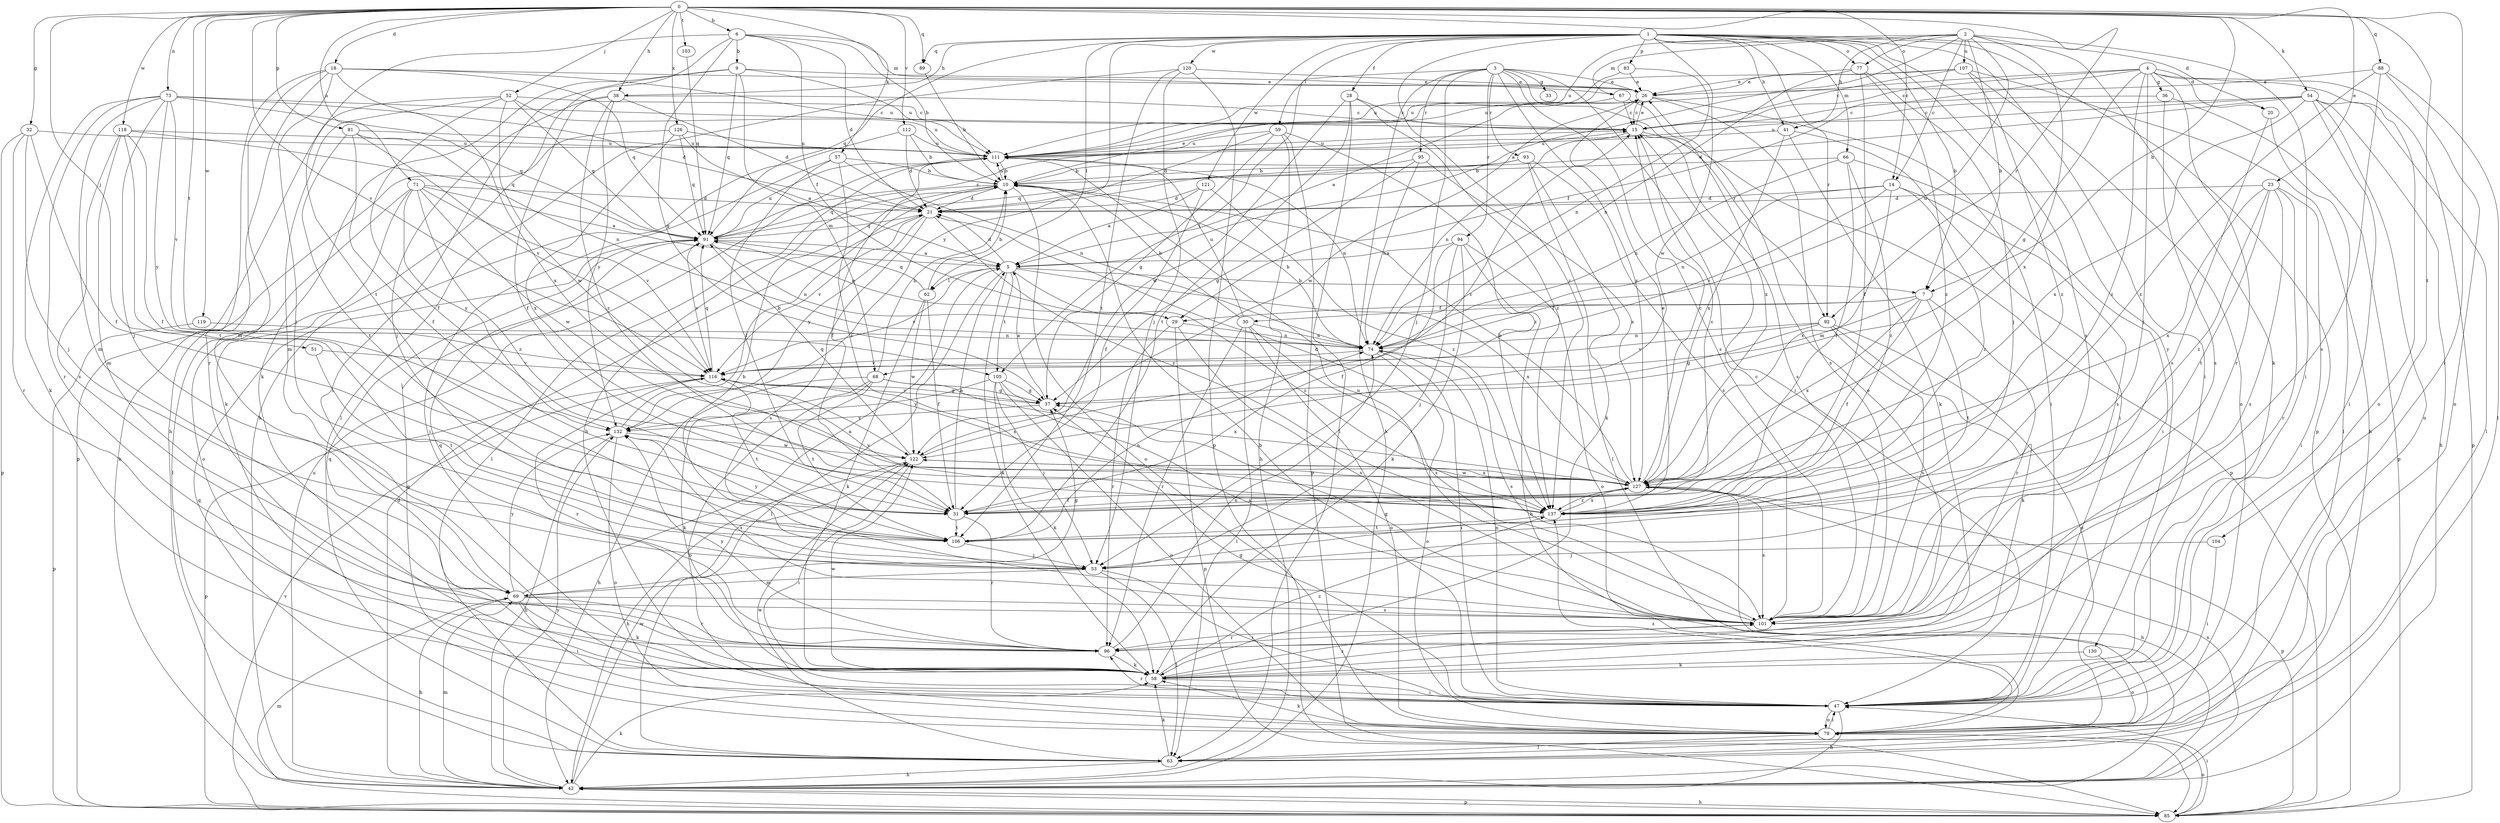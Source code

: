 strict digraph  {
0;
1;
2;
3;
4;
5;
6;
7;
9;
10;
14;
15;
18;
20;
21;
23;
26;
28;
29;
30;
31;
32;
33;
36;
37;
38;
41;
42;
47;
51;
52;
53;
54;
57;
58;
59;
62;
63;
66;
67;
68;
69;
71;
73;
74;
77;
79;
81;
83;
85;
88;
89;
91;
92;
93;
94;
95;
96;
101;
103;
104;
105;
106;
107;
111;
112;
116;
118;
119;
120;
121;
122;
126;
127;
130;
132;
137;
0 -> 6  [label=b];
0 -> 7  [label=b];
0 -> 14  [label=c];
0 -> 18  [label=d];
0 -> 23  [label=e];
0 -> 32  [label=g];
0 -> 38  [label=h];
0 -> 47  [label=i];
0 -> 51  [label=j];
0 -> 52  [label=j];
0 -> 54  [label=k];
0 -> 57  [label=k];
0 -> 71  [label=n];
0 -> 73  [label=n];
0 -> 81  [label=p];
0 -> 88  [label=q];
0 -> 89  [label=q];
0 -> 92  [label=r];
0 -> 103  [label=t];
0 -> 104  [label=t];
0 -> 105  [label=t];
0 -> 112  [label=v];
0 -> 116  [label=v];
0 -> 118  [label=w];
0 -> 119  [label=w];
0 -> 126  [label=x];
1 -> 7  [label=b];
1 -> 20  [label=d];
1 -> 28  [label=f];
1 -> 38  [label=h];
1 -> 41  [label=h];
1 -> 47  [label=i];
1 -> 59  [label=l];
1 -> 62  [label=l];
1 -> 66  [label=m];
1 -> 77  [label=o];
1 -> 83  [label=p];
1 -> 85  [label=p];
1 -> 89  [label=q];
1 -> 91  [label=q];
1 -> 92  [label=r];
1 -> 101  [label=s];
1 -> 120  [label=w];
1 -> 121  [label=w];
1 -> 122  [label=w];
1 -> 130  [label=y];
1 -> 132  [label=y];
1 -> 137  [label=z];
2 -> 5  [label=a];
2 -> 7  [label=b];
2 -> 14  [label=c];
2 -> 41  [label=h];
2 -> 47  [label=i];
2 -> 58  [label=k];
2 -> 67  [label=m];
2 -> 74  [label=n];
2 -> 77  [label=o];
2 -> 107  [label=u];
2 -> 111  [label=u];
2 -> 127  [label=x];
3 -> 26  [label=e];
3 -> 33  [label=g];
3 -> 42  [label=h];
3 -> 47  [label=i];
3 -> 53  [label=j];
3 -> 92  [label=r];
3 -> 93  [label=r];
3 -> 94  [label=r];
3 -> 95  [label=r];
3 -> 101  [label=s];
3 -> 105  [label=t];
3 -> 127  [label=x];
4 -> 15  [label=c];
4 -> 20  [label=d];
4 -> 29  [label=f];
4 -> 36  [label=g];
4 -> 37  [label=g];
4 -> 53  [label=j];
4 -> 79  [label=o];
4 -> 85  [label=p];
4 -> 96  [label=r];
4 -> 111  [label=u];
4 -> 137  [label=z];
5 -> 7  [label=b];
5 -> 21  [label=d];
5 -> 58  [label=k];
5 -> 62  [label=l];
5 -> 63  [label=l];
5 -> 105  [label=t];
5 -> 116  [label=v];
5 -> 127  [label=x];
5 -> 137  [label=z];
6 -> 9  [label=b];
6 -> 10  [label=b];
6 -> 21  [label=d];
6 -> 29  [label=f];
6 -> 37  [label=g];
6 -> 42  [label=h];
6 -> 67  [label=m];
6 -> 106  [label=t];
7 -> 29  [label=f];
7 -> 30  [label=f];
7 -> 31  [label=f];
7 -> 68  [label=m];
7 -> 96  [label=r];
7 -> 106  [label=t];
7 -> 127  [label=x];
9 -> 26  [label=e];
9 -> 47  [label=i];
9 -> 58  [label=k];
9 -> 68  [label=m];
9 -> 91  [label=q];
9 -> 111  [label=u];
10 -> 21  [label=d];
10 -> 26  [label=e];
10 -> 79  [label=o];
10 -> 91  [label=q];
10 -> 111  [label=u];
14 -> 21  [label=d];
14 -> 74  [label=n];
14 -> 101  [label=s];
14 -> 116  [label=v];
14 -> 127  [label=x];
14 -> 137  [label=z];
15 -> 26  [label=e];
15 -> 74  [label=n];
15 -> 85  [label=p];
15 -> 101  [label=s];
15 -> 111  [label=u];
18 -> 26  [label=e];
18 -> 42  [label=h];
18 -> 53  [label=j];
18 -> 69  [label=m];
18 -> 91  [label=q];
18 -> 96  [label=r];
18 -> 111  [label=u];
18 -> 127  [label=x];
20 -> 63  [label=l];
20 -> 101  [label=s];
21 -> 91  [label=q];
21 -> 101  [label=s];
21 -> 116  [label=v];
21 -> 132  [label=y];
21 -> 137  [label=z];
23 -> 21  [label=d];
23 -> 47  [label=i];
23 -> 96  [label=r];
23 -> 101  [label=s];
23 -> 106  [label=t];
23 -> 127  [label=x];
23 -> 137  [label=z];
26 -> 15  [label=c];
26 -> 47  [label=i];
26 -> 101  [label=s];
26 -> 122  [label=w];
28 -> 15  [label=c];
28 -> 63  [label=l];
28 -> 106  [label=t];
28 -> 122  [label=w];
28 -> 137  [label=z];
29 -> 74  [label=n];
29 -> 85  [label=p];
29 -> 91  [label=q];
29 -> 96  [label=r];
29 -> 101  [label=s];
30 -> 10  [label=b];
30 -> 63  [label=l];
30 -> 74  [label=n];
30 -> 79  [label=o];
30 -> 96  [label=r];
30 -> 101  [label=s];
30 -> 111  [label=u];
31 -> 5  [label=a];
31 -> 15  [label=c];
31 -> 96  [label=r];
31 -> 106  [label=t];
32 -> 31  [label=f];
32 -> 53  [label=j];
32 -> 85  [label=p];
32 -> 96  [label=r];
32 -> 111  [label=u];
36 -> 15  [label=c];
36 -> 85  [label=p];
36 -> 101  [label=s];
37 -> 5  [label=a];
37 -> 116  [label=v];
37 -> 132  [label=y];
38 -> 15  [label=c];
38 -> 21  [label=d];
38 -> 31  [label=f];
38 -> 53  [label=j];
38 -> 132  [label=y];
38 -> 137  [label=z];
41 -> 47  [label=i];
41 -> 58  [label=k];
41 -> 111  [label=u];
41 -> 127  [label=x];
42 -> 21  [label=d];
42 -> 58  [label=k];
42 -> 69  [label=m];
42 -> 85  [label=p];
42 -> 111  [label=u];
42 -> 122  [label=w];
42 -> 127  [label=x];
42 -> 132  [label=y];
47 -> 10  [label=b];
47 -> 37  [label=g];
47 -> 42  [label=h];
47 -> 74  [label=n];
47 -> 79  [label=o];
47 -> 96  [label=r];
51 -> 106  [label=t];
51 -> 116  [label=v];
52 -> 15  [label=c];
52 -> 31  [label=f];
52 -> 69  [label=m];
52 -> 85  [label=p];
52 -> 91  [label=q];
52 -> 111  [label=u];
52 -> 122  [label=w];
53 -> 10  [label=b];
53 -> 47  [label=i];
53 -> 63  [label=l];
53 -> 69  [label=m];
54 -> 15  [label=c];
54 -> 21  [label=d];
54 -> 42  [label=h];
54 -> 47  [label=i];
54 -> 63  [label=l];
54 -> 79  [label=o];
54 -> 111  [label=u];
54 -> 127  [label=x];
57 -> 10  [label=b];
57 -> 31  [label=f];
57 -> 47  [label=i];
57 -> 74  [label=n];
57 -> 137  [label=z];
58 -> 10  [label=b];
58 -> 26  [label=e];
58 -> 47  [label=i];
58 -> 91  [label=q];
58 -> 101  [label=s];
58 -> 122  [label=w];
58 -> 137  [label=z];
59 -> 21  [label=d];
59 -> 37  [label=g];
59 -> 42  [label=h];
59 -> 85  [label=p];
59 -> 111  [label=u];
59 -> 137  [label=z];
62 -> 10  [label=b];
62 -> 31  [label=f];
62 -> 58  [label=k];
62 -> 91  [label=q];
62 -> 122  [label=w];
63 -> 42  [label=h];
63 -> 58  [label=k];
63 -> 91  [label=q];
63 -> 122  [label=w];
66 -> 10  [label=b];
66 -> 31  [label=f];
66 -> 47  [label=i];
66 -> 74  [label=n];
66 -> 137  [label=z];
67 -> 5  [label=a];
67 -> 15  [label=c];
67 -> 127  [label=x];
68 -> 10  [label=b];
68 -> 37  [label=g];
68 -> 42  [label=h];
68 -> 58  [label=k];
68 -> 79  [label=o];
68 -> 106  [label=t];
68 -> 127  [label=x];
69 -> 5  [label=a];
69 -> 37  [label=g];
69 -> 42  [label=h];
69 -> 47  [label=i];
69 -> 58  [label=k];
69 -> 96  [label=r];
69 -> 101  [label=s];
69 -> 132  [label=y];
71 -> 5  [label=a];
71 -> 21  [label=d];
71 -> 63  [label=l];
71 -> 79  [label=o];
71 -> 116  [label=v];
71 -> 122  [label=w];
71 -> 132  [label=y];
71 -> 137  [label=z];
73 -> 15  [label=c];
73 -> 21  [label=d];
73 -> 53  [label=j];
73 -> 58  [label=k];
73 -> 69  [label=m];
73 -> 91  [label=q];
73 -> 96  [label=r];
73 -> 116  [label=v];
73 -> 132  [label=y];
74 -> 10  [label=b];
74 -> 47  [label=i];
74 -> 79  [label=o];
74 -> 101  [label=s];
74 -> 116  [label=v];
77 -> 26  [label=e];
77 -> 31  [label=f];
77 -> 53  [label=j];
77 -> 74  [label=n];
77 -> 137  [label=z];
79 -> 47  [label=i];
79 -> 58  [label=k];
79 -> 63  [label=l];
79 -> 91  [label=q];
79 -> 137  [label=z];
81 -> 31  [label=f];
81 -> 74  [label=n];
81 -> 106  [label=t];
81 -> 111  [label=u];
81 -> 116  [label=v];
83 -> 26  [label=e];
83 -> 74  [label=n];
83 -> 111  [label=u];
85 -> 42  [label=h];
85 -> 47  [label=i];
85 -> 69  [label=m];
85 -> 79  [label=o];
85 -> 116  [label=v];
88 -> 26  [label=e];
88 -> 63  [label=l];
88 -> 79  [label=o];
88 -> 101  [label=s];
88 -> 137  [label=z];
89 -> 10  [label=b];
91 -> 5  [label=a];
91 -> 15  [label=c];
91 -> 74  [label=n];
91 -> 111  [label=u];
91 -> 116  [label=v];
92 -> 37  [label=g];
92 -> 58  [label=k];
92 -> 74  [label=n];
92 -> 79  [label=o];
92 -> 101  [label=s];
92 -> 116  [label=v];
93 -> 10  [label=b];
93 -> 58  [label=k];
93 -> 63  [label=l];
93 -> 91  [label=q];
93 -> 101  [label=s];
94 -> 5  [label=a];
94 -> 31  [label=f];
94 -> 42  [label=h];
94 -> 53  [label=j];
94 -> 58  [label=k];
94 -> 79  [label=o];
95 -> 10  [label=b];
95 -> 37  [label=g];
95 -> 74  [label=n];
95 -> 127  [label=x];
96 -> 58  [label=k];
96 -> 74  [label=n];
96 -> 91  [label=q];
96 -> 132  [label=y];
101 -> 15  [label=c];
101 -> 37  [label=g];
101 -> 96  [label=r];
101 -> 111  [label=u];
103 -> 91  [label=q];
104 -> 47  [label=i];
104 -> 53  [label=j];
105 -> 37  [label=g];
105 -> 53  [label=j];
105 -> 58  [label=k];
105 -> 79  [label=o];
105 -> 101  [label=s];
105 -> 132  [label=y];
106 -> 53  [label=j];
106 -> 74  [label=n];
106 -> 132  [label=y];
107 -> 15  [label=c];
107 -> 26  [label=e];
107 -> 42  [label=h];
107 -> 79  [label=o];
107 -> 111  [label=u];
107 -> 137  [label=z];
111 -> 10  [label=b];
111 -> 31  [label=f];
111 -> 63  [label=l];
111 -> 74  [label=n];
112 -> 10  [label=b];
112 -> 21  [label=d];
112 -> 58  [label=k];
112 -> 111  [label=u];
116 -> 37  [label=g];
116 -> 85  [label=p];
116 -> 91  [label=q];
116 -> 96  [label=r];
116 -> 106  [label=t];
116 -> 127  [label=x];
118 -> 31  [label=f];
118 -> 69  [label=m];
118 -> 91  [label=q];
118 -> 101  [label=s];
118 -> 106  [label=t];
118 -> 111  [label=u];
119 -> 74  [label=n];
119 -> 85  [label=p];
120 -> 26  [label=e];
120 -> 53  [label=j];
120 -> 63  [label=l];
120 -> 85  [label=p];
120 -> 106  [label=t];
121 -> 5  [label=a];
121 -> 21  [label=d];
121 -> 31  [label=f];
121 -> 137  [label=z];
122 -> 15  [label=c];
122 -> 42  [label=h];
122 -> 47  [label=i];
122 -> 91  [label=q];
122 -> 127  [label=x];
126 -> 5  [label=a];
126 -> 42  [label=h];
126 -> 91  [label=q];
126 -> 111  [label=u];
126 -> 127  [label=x];
127 -> 10  [label=b];
127 -> 15  [label=c];
127 -> 21  [label=d];
127 -> 31  [label=f];
127 -> 42  [label=h];
127 -> 85  [label=p];
127 -> 101  [label=s];
127 -> 122  [label=w];
127 -> 137  [label=z];
130 -> 58  [label=k];
130 -> 79  [label=o];
132 -> 10  [label=b];
132 -> 42  [label=h];
132 -> 79  [label=o];
132 -> 101  [label=s];
132 -> 122  [label=w];
137 -> 26  [label=e];
137 -> 106  [label=t];
137 -> 116  [label=v];
137 -> 127  [label=x];
}
